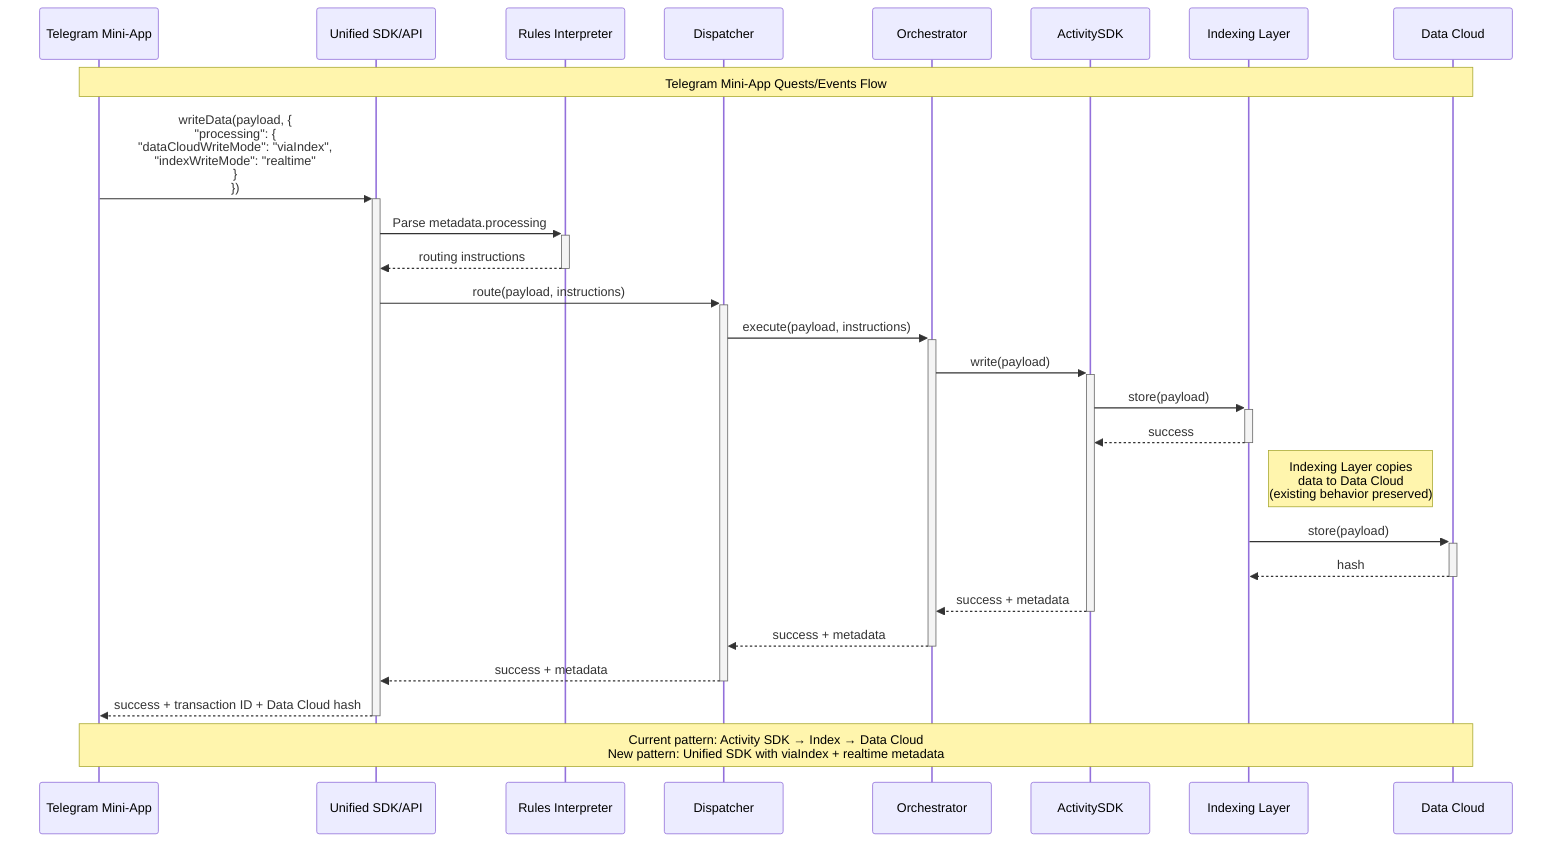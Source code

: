 sequenceDiagram
    participant Client as Telegram Mini-App
    participant UnifiedAPI as Unified SDK/API
    participant Rules as Rules Interpreter
    participant Dispatcher
    participant Orchestrator
    participant ActivitySDK
    participant IndexLayer as Indexing Layer
    participant DataCloud as Data Cloud
    
    Note over Client,DataCloud: Telegram Mini-App Quests/Events Flow
    
    Client->>+UnifiedAPI: writeData(payload, {<br/>  "processing": {<br/>    "dataCloudWriteMode": "viaIndex",<br/>    "indexWriteMode": "realtime"<br/>  }<br/>})
    UnifiedAPI->>+Rules: Parse metadata.processing
    Rules-->>-UnifiedAPI: routing instructions
    
    UnifiedAPI->>+Dispatcher: route(payload, instructions)
    Dispatcher->>+Orchestrator: execute(payload, instructions)
    Orchestrator->>+ActivitySDK: write(payload)
    ActivitySDK->>+IndexLayer: store(payload)
    IndexLayer-->>-ActivitySDK: success
    
    Note right of IndexLayer: Indexing Layer copies<br/>data to Data Cloud<br/>(existing behavior preserved)
    IndexLayer->>+DataCloud: store(payload)
    DataCloud-->>-IndexLayer: hash
    
    ActivitySDK-->>-Orchestrator: success + metadata
    Orchestrator-->>-Dispatcher: success + metadata
    Dispatcher-->>-UnifiedAPI: success + metadata
    UnifiedAPI-->>-Client: success + transaction ID + Data Cloud hash
    
    Note over Client,DataCloud: Current pattern: Activity SDK → Index → Data Cloud<br/>New pattern: Unified SDK with viaIndex + realtime metadata